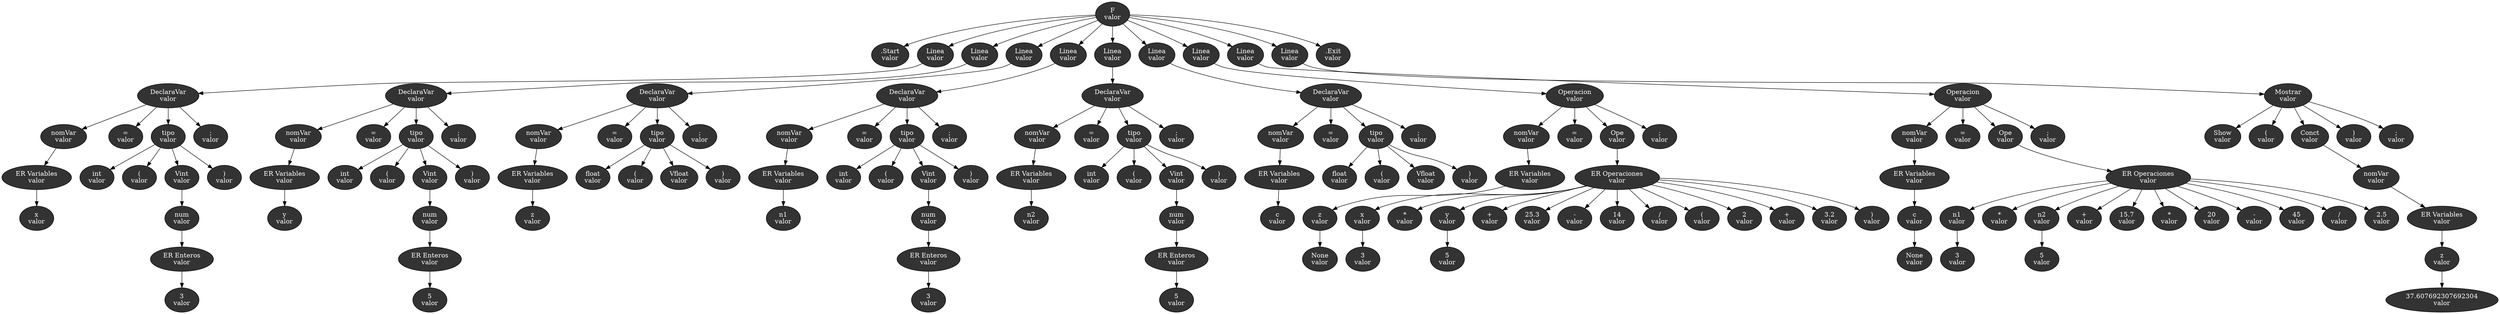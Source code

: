 // Arbol
digraph {
	1 [label="F
valor" fillcolor="#333333" fontcolor=white style=filled]
	11 [label=".Start
valor" fillcolor="#333333" fontcolor=white style=filled]
	1 -> 11
	12 [label="Linea
valor" fillcolor="#333333" fontcolor=white style=filled]
	1 -> 12
	13 [label="Linea
valor" fillcolor="#333333" fontcolor=white style=filled]
	1 -> 13
	14 [label="Linea
valor" fillcolor="#333333" fontcolor=white style=filled]
	1 -> 14
	15 [label="Linea
valor" fillcolor="#333333" fontcolor=white style=filled]
	1 -> 15
	16 [label="Linea
valor" fillcolor="#333333" fontcolor=white style=filled]
	1 -> 16
	17 [label="Linea
valor" fillcolor="#333333" fontcolor=white style=filled]
	1 -> 17
	18 [label="Linea
valor" fillcolor="#333333" fontcolor=white style=filled]
	1 -> 18
	19 [label="Linea
valor" fillcolor="#333333" fontcolor=white style=filled]
	1 -> 19
	"1a" [label="Linea
valor" fillcolor="#333333" fontcolor=white style=filled]
	1 -> "1a"
	"1b" [label=".Exit
valor" fillcolor="#333333" fontcolor=white style=filled]
	1 -> "1b"
	121 [label="DeclaraVar
valor" fillcolor="#333333" fontcolor=white style=filled]
	12 -> 121
	131 [label="DeclaraVar
valor" fillcolor="#333333" fontcolor=white style=filled]
	13 -> 131
	141 [label="DeclaraVar
valor" fillcolor="#333333" fontcolor=white style=filled]
	14 -> 141
	151 [label="DeclaraVar
valor" fillcolor="#333333" fontcolor=white style=filled]
	15 -> 151
	161 [label="DeclaraVar
valor" fillcolor="#333333" fontcolor=white style=filled]
	16 -> 161
	171 [label="DeclaraVar
valor" fillcolor="#333333" fontcolor=white style=filled]
	17 -> 171
	181 [label="Operacion
valor" fillcolor="#333333" fontcolor=white style=filled]
	18 -> 181
	191 [label="Operacion
valor" fillcolor="#333333" fontcolor=white style=filled]
	19 -> 191
	"1a1" [label="Mostrar
valor" fillcolor="#333333" fontcolor=white style=filled]
	"1a" -> "1a1"
	1211 [label="nomVar
valor" fillcolor="#333333" fontcolor=white style=filled]
	121 -> 1211
	1212 [label="=
valor" fillcolor="#333333" fontcolor=white style=filled]
	121 -> 1212
	1213 [label="tipo
valor" fillcolor="#333333" fontcolor=white style=filled]
	121 -> 1213
	1214 [label=";
valor" fillcolor="#333333" fontcolor=white style=filled]
	121 -> 1214
	1311 [label="nomVar
valor" fillcolor="#333333" fontcolor=white style=filled]
	131 -> 1311
	1312 [label="=
valor" fillcolor="#333333" fontcolor=white style=filled]
	131 -> 1312
	1313 [label="tipo
valor" fillcolor="#333333" fontcolor=white style=filled]
	131 -> 1313
	1314 [label=";
valor" fillcolor="#333333" fontcolor=white style=filled]
	131 -> 1314
	1411 [label="nomVar
valor" fillcolor="#333333" fontcolor=white style=filled]
	141 -> 1411
	1412 [label="=
valor" fillcolor="#333333" fontcolor=white style=filled]
	141 -> 1412
	1413 [label="tipo
valor" fillcolor="#333333" fontcolor=white style=filled]
	141 -> 1413
	1414 [label=";
valor" fillcolor="#333333" fontcolor=white style=filled]
	141 -> 1414
	1511 [label="nomVar
valor" fillcolor="#333333" fontcolor=white style=filled]
	151 -> 1511
	1512 [label="=
valor" fillcolor="#333333" fontcolor=white style=filled]
	151 -> 1512
	1513 [label="tipo
valor" fillcolor="#333333" fontcolor=white style=filled]
	151 -> 1513
	1514 [label=";
valor" fillcolor="#333333" fontcolor=white style=filled]
	151 -> 1514
	1611 [label="nomVar
valor" fillcolor="#333333" fontcolor=white style=filled]
	161 -> 1611
	1612 [label="=
valor" fillcolor="#333333" fontcolor=white style=filled]
	161 -> 1612
	1613 [label="tipo
valor" fillcolor="#333333" fontcolor=white style=filled]
	161 -> 1613
	1614 [label=";
valor" fillcolor="#333333" fontcolor=white style=filled]
	161 -> 1614
	1711 [label="nomVar
valor" fillcolor="#333333" fontcolor=white style=filled]
	171 -> 1711
	1712 [label="=
valor" fillcolor="#333333" fontcolor=white style=filled]
	171 -> 1712
	1713 [label="tipo
valor" fillcolor="#333333" fontcolor=white style=filled]
	171 -> 1713
	1714 [label=";
valor" fillcolor="#333333" fontcolor=white style=filled]
	171 -> 1714
	1811 [label="nomVar
valor" fillcolor="#333333" fontcolor=white style=filled]
	181 -> 1811
	1812 [label="=
valor" fillcolor="#333333" fontcolor=white style=filled]
	181 -> 1812
	1813 [label="Ope
valor" fillcolor="#333333" fontcolor=white style=filled]
	181 -> 1813
	1814 [label=";
valor" fillcolor="#333333" fontcolor=white style=filled]
	181 -> 1814
	1911 [label="nomVar
valor" fillcolor="#333333" fontcolor=white style=filled]
	191 -> 1911
	1912 [label="=
valor" fillcolor="#333333" fontcolor=white style=filled]
	191 -> 1912
	1913 [label="Ope
valor" fillcolor="#333333" fontcolor=white style=filled]
	191 -> 1913
	1914 [label=";
valor" fillcolor="#333333" fontcolor=white style=filled]
	191 -> 1914
	"1a11" [label="Show
valor" fillcolor="#333333" fontcolor=white style=filled]
	"1a1" -> "1a11"
	"1a12" [label="(
valor" fillcolor="#333333" fontcolor=white style=filled]
	"1a1" -> "1a12"
	"1a13" [label="Conct
valor" fillcolor="#333333" fontcolor=white style=filled]
	"1a1" -> "1a13"
	"1a14" [label=")
valor" fillcolor="#333333" fontcolor=white style=filled]
	"1a1" -> "1a14"
	"1a15" [label=";
valor" fillcolor="#333333" fontcolor=white style=filled]
	"1a1" -> "1a15"
	12111 [label="ER Variables
valor" fillcolor="#333333" fontcolor=white style=filled]
	1211 -> 12111
	12131 [label="int
valor" fillcolor="#333333" fontcolor=white style=filled]
	1213 -> 12131
	12132 [label="(
valor" fillcolor="#333333" fontcolor=white style=filled]
	1213 -> 12132
	12133 [label="Vint
valor" fillcolor="#333333" fontcolor=white style=filled]
	1213 -> 12133
	12134 [label=")
valor" fillcolor="#333333" fontcolor=white style=filled]
	1213 -> 12134
	13111 [label="ER Variables
valor" fillcolor="#333333" fontcolor=white style=filled]
	1311 -> 13111
	13131 [label="int
valor" fillcolor="#333333" fontcolor=white style=filled]
	1313 -> 13131
	13132 [label="(
valor" fillcolor="#333333" fontcolor=white style=filled]
	1313 -> 13132
	13133 [label="Vint
valor" fillcolor="#333333" fontcolor=white style=filled]
	1313 -> 13133
	13134 [label=")
valor" fillcolor="#333333" fontcolor=white style=filled]
	1313 -> 13134
	14111 [label="ER Variables
valor" fillcolor="#333333" fontcolor=white style=filled]
	1411 -> 14111
	14131 [label="float
valor" fillcolor="#333333" fontcolor=white style=filled]
	1413 -> 14131
	14132 [label="(
valor" fillcolor="#333333" fontcolor=white style=filled]
	1413 -> 14132
	14133 [label="Vfloat
valor" fillcolor="#333333" fontcolor=white style=filled]
	1413 -> 14133
	14134 [label=")
valor" fillcolor="#333333" fontcolor=white style=filled]
	1413 -> 14134
	15111 [label="ER Variables
valor" fillcolor="#333333" fontcolor=white style=filled]
	1511 -> 15111
	15131 [label="int
valor" fillcolor="#333333" fontcolor=white style=filled]
	1513 -> 15131
	15132 [label="(
valor" fillcolor="#333333" fontcolor=white style=filled]
	1513 -> 15132
	15133 [label="Vint
valor" fillcolor="#333333" fontcolor=white style=filled]
	1513 -> 15133
	15134 [label=")
valor" fillcolor="#333333" fontcolor=white style=filled]
	1513 -> 15134
	16111 [label="ER Variables
valor" fillcolor="#333333" fontcolor=white style=filled]
	1611 -> 16111
	16131 [label="int
valor" fillcolor="#333333" fontcolor=white style=filled]
	1613 -> 16131
	16132 [label="(
valor" fillcolor="#333333" fontcolor=white style=filled]
	1613 -> 16132
	16133 [label="Vint
valor" fillcolor="#333333" fontcolor=white style=filled]
	1613 -> 16133
	16134 [label=")
valor" fillcolor="#333333" fontcolor=white style=filled]
	1613 -> 16134
	17111 [label="ER Variables
valor" fillcolor="#333333" fontcolor=white style=filled]
	1711 -> 17111
	17131 [label="float
valor" fillcolor="#333333" fontcolor=white style=filled]
	1713 -> 17131
	17132 [label="(
valor" fillcolor="#333333" fontcolor=white style=filled]
	1713 -> 17132
	17133 [label="Vfloat
valor" fillcolor="#333333" fontcolor=white style=filled]
	1713 -> 17133
	17134 [label=")
valor" fillcolor="#333333" fontcolor=white style=filled]
	1713 -> 17134
	18111 [label="ER Variables
valor" fillcolor="#333333" fontcolor=white style=filled]
	1811 -> 18111
	18131 [label="ER Operaciones
valor" fillcolor="#333333" fontcolor=white style=filled]
	1813 -> 18131
	19111 [label="ER Variables
valor" fillcolor="#333333" fontcolor=white style=filled]
	1911 -> 19111
	19131 [label="ER Operaciones
valor" fillcolor="#333333" fontcolor=white style=filled]
	1913 -> 19131
	"1a131" [label="nomVar
valor" fillcolor="#333333" fontcolor=white style=filled]
	"1a13" -> "1a131"
	121111 [label="x
valor" fillcolor="#333333" fontcolor=white style=filled]
	12111 -> 121111
	121331 [label="num
valor" fillcolor="#333333" fontcolor=white style=filled]
	12133 -> 121331
	131111 [label="y
valor" fillcolor="#333333" fontcolor=white style=filled]
	13111 -> 131111
	131331 [label="num
valor" fillcolor="#333333" fontcolor=white style=filled]
	13133 -> 131331
	141111 [label="z
valor" fillcolor="#333333" fontcolor=white style=filled]
	14111 -> 141111
	151111 [label="n1
valor" fillcolor="#333333" fontcolor=white style=filled]
	15111 -> 151111
	151331 [label="num
valor" fillcolor="#333333" fontcolor=white style=filled]
	15133 -> 151331
	161111 [label="n2
valor" fillcolor="#333333" fontcolor=white style=filled]
	16111 -> 161111
	161331 [label="num
valor" fillcolor="#333333" fontcolor=white style=filled]
	16133 -> 161331
	171111 [label="c
valor" fillcolor="#333333" fontcolor=white style=filled]
	17111 -> 171111
	181111 [label="z
valor" fillcolor="#333333" fontcolor=white style=filled]
	18111 -> 181111
	181311 [label="x
valor" fillcolor="#333333" fontcolor=white style=filled]
	18131 -> 181311
	181312 [label="*
valor" fillcolor="#333333" fontcolor=white style=filled]
	18131 -> 181312
	181313 [label="y
valor" fillcolor="#333333" fontcolor=white style=filled]
	18131 -> 181313
	181314 [label="+
valor" fillcolor="#333333" fontcolor=white style=filled]
	18131 -> 181314
	181315 [label="25.3
valor" fillcolor="#333333" fontcolor=white style=filled]
	18131 -> 181315
	181316 [label="-
valor" fillcolor="#333333" fontcolor=white style=filled]
	18131 -> 181316
	181317 [label="14
valor" fillcolor="#333333" fontcolor=white style=filled]
	18131 -> 181317
	181318 [label="/
valor" fillcolor="#333333" fontcolor=white style=filled]
	18131 -> 181318
	181319 [label="(
valor" fillcolor="#333333" fontcolor=white style=filled]
	18131 -> 181319
	"18131a" [label="2
valor" fillcolor="#333333" fontcolor=white style=filled]
	18131 -> "18131a"
	"18131b" [label="+
valor" fillcolor="#333333" fontcolor=white style=filled]
	18131 -> "18131b"
	"18131c" [label="3.2
valor" fillcolor="#333333" fontcolor=white style=filled]
	18131 -> "18131c"
	"18131d" [label=")
valor" fillcolor="#333333" fontcolor=white style=filled]
	18131 -> "18131d"
	191111 [label="c
valor" fillcolor="#333333" fontcolor=white style=filled]
	19111 -> 191111
	191311 [label="n1
valor" fillcolor="#333333" fontcolor=white style=filled]
	19131 -> 191311
	191312 [label="*
valor" fillcolor="#333333" fontcolor=white style=filled]
	19131 -> 191312
	191313 [label="n2
valor" fillcolor="#333333" fontcolor=white style=filled]
	19131 -> 191313
	191314 [label="+
valor" fillcolor="#333333" fontcolor=white style=filled]
	19131 -> 191314
	191315 [label="15.7
valor" fillcolor="#333333" fontcolor=white style=filled]
	19131 -> 191315
	191316 [label="*
valor" fillcolor="#333333" fontcolor=white style=filled]
	19131 -> 191316
	191317 [label="20
valor" fillcolor="#333333" fontcolor=white style=filled]
	19131 -> 191317
	191318 [label="-
valor" fillcolor="#333333" fontcolor=white style=filled]
	19131 -> 191318
	191319 [label="45
valor" fillcolor="#333333" fontcolor=white style=filled]
	19131 -> 191319
	"19131a" [label="/
valor" fillcolor="#333333" fontcolor=white style=filled]
	19131 -> "19131a"
	"19131b" [label="2.5
valor" fillcolor="#333333" fontcolor=white style=filled]
	19131 -> "19131b"
	"1a1311" [label="ER Variables
valor" fillcolor="#333333" fontcolor=white style=filled]
	"1a131" -> "1a1311"
	1213311 [label="ER Enteros
valor" fillcolor="#333333" fontcolor=white style=filled]
	121331 -> 1213311
	1313311 [label="ER Enteros
valor" fillcolor="#333333" fontcolor=white style=filled]
	131331 -> 1313311
	1513311 [label="ER Enteros
valor" fillcolor="#333333" fontcolor=white style=filled]
	151331 -> 1513311
	1613311 [label="ER Enteros
valor" fillcolor="#333333" fontcolor=white style=filled]
	161331 -> 1613311
	"1a13111" [label="z
valor" fillcolor="#333333" fontcolor=white style=filled]
	"1a1311" -> "1a13111"
	1811111 [label="None
valor" fillcolor="#333333" fontcolor=white style=filled]
	181111 -> 1811111
	1813111 [label="3
valor" fillcolor="#333333" fontcolor=white style=filled]
	181311 -> 1813111
	1813131 [label="5
valor" fillcolor="#333333" fontcolor=white style=filled]
	181313 -> 1813131
	1911111 [label="None
valor" fillcolor="#333333" fontcolor=white style=filled]
	191111 -> 1911111
	1913111 [label="3
valor" fillcolor="#333333" fontcolor=white style=filled]
	191311 -> 1913111
	1913131 [label="5
valor" fillcolor="#333333" fontcolor=white style=filled]
	191313 -> 1913131
	12133111 [label="3
valor" fillcolor="#333333" fontcolor=white style=filled]
	1213311 -> 12133111
	13133111 [label="5
valor" fillcolor="#333333" fontcolor=white style=filled]
	1313311 -> 13133111
	15133111 [label="3
valor" fillcolor="#333333" fontcolor=white style=filled]
	1513311 -> 15133111
	16133111 [label="5
valor" fillcolor="#333333" fontcolor=white style=filled]
	1613311 -> 16133111
	"1a131111" [label="37.607692307692304
valor" fillcolor="#333333" fontcolor=white style=filled]
	"1a13111" -> "1a131111"
}
